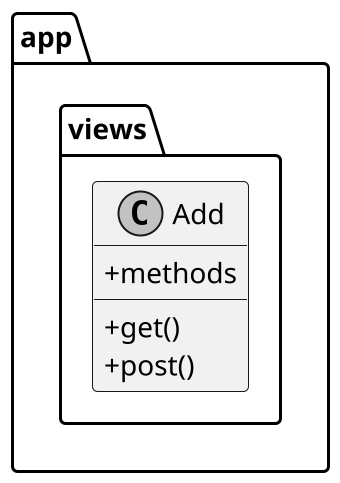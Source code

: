 @startuml
                skinparam monochrome true
                skinparam classAttributeIconSize 0
                scale 2
namespace app {
	namespace views {
		class Add {
			+methods
			+get()
			+post()
		}
	}
}
@enduml